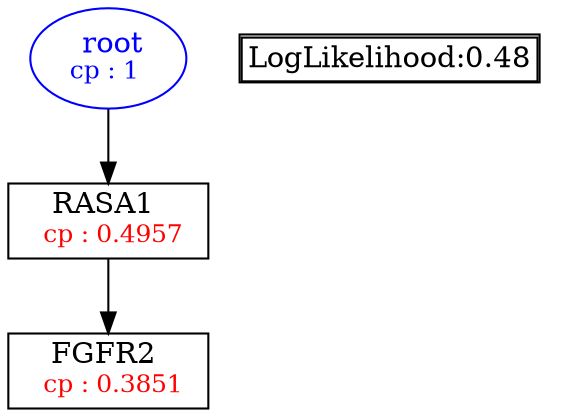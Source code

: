 digraph tree {
    "root" [label=<<font color='Blue'> root</font><br/><font color='Blue' POINT-SIZE='12'>cp : 1 </font>>, shape=oval, color=Blue];
    "S1" [label =<RASA1 <br/> <font color='Red' POINT-SIZE='12'> cp : 0.4957 </font>>, shape=box];
    "S2" [label =<FGFR2 <br/> <font color='Red' POINT-SIZE='12'> cp : 0.3851 </font>>, shape=box];
    "root" -> "S1";
    "S1" -> "S2";

    node[shape=plaintext]
    fontsize="10"
    struct1 [label=
    <<TABLE BORDER="1" CELLBORDER="1" CELLSPACING="0" >
    <TR><TD ALIGN="LEFT">LogLikelihood:0.48</TD></TR>
    </TABLE>>];

}
